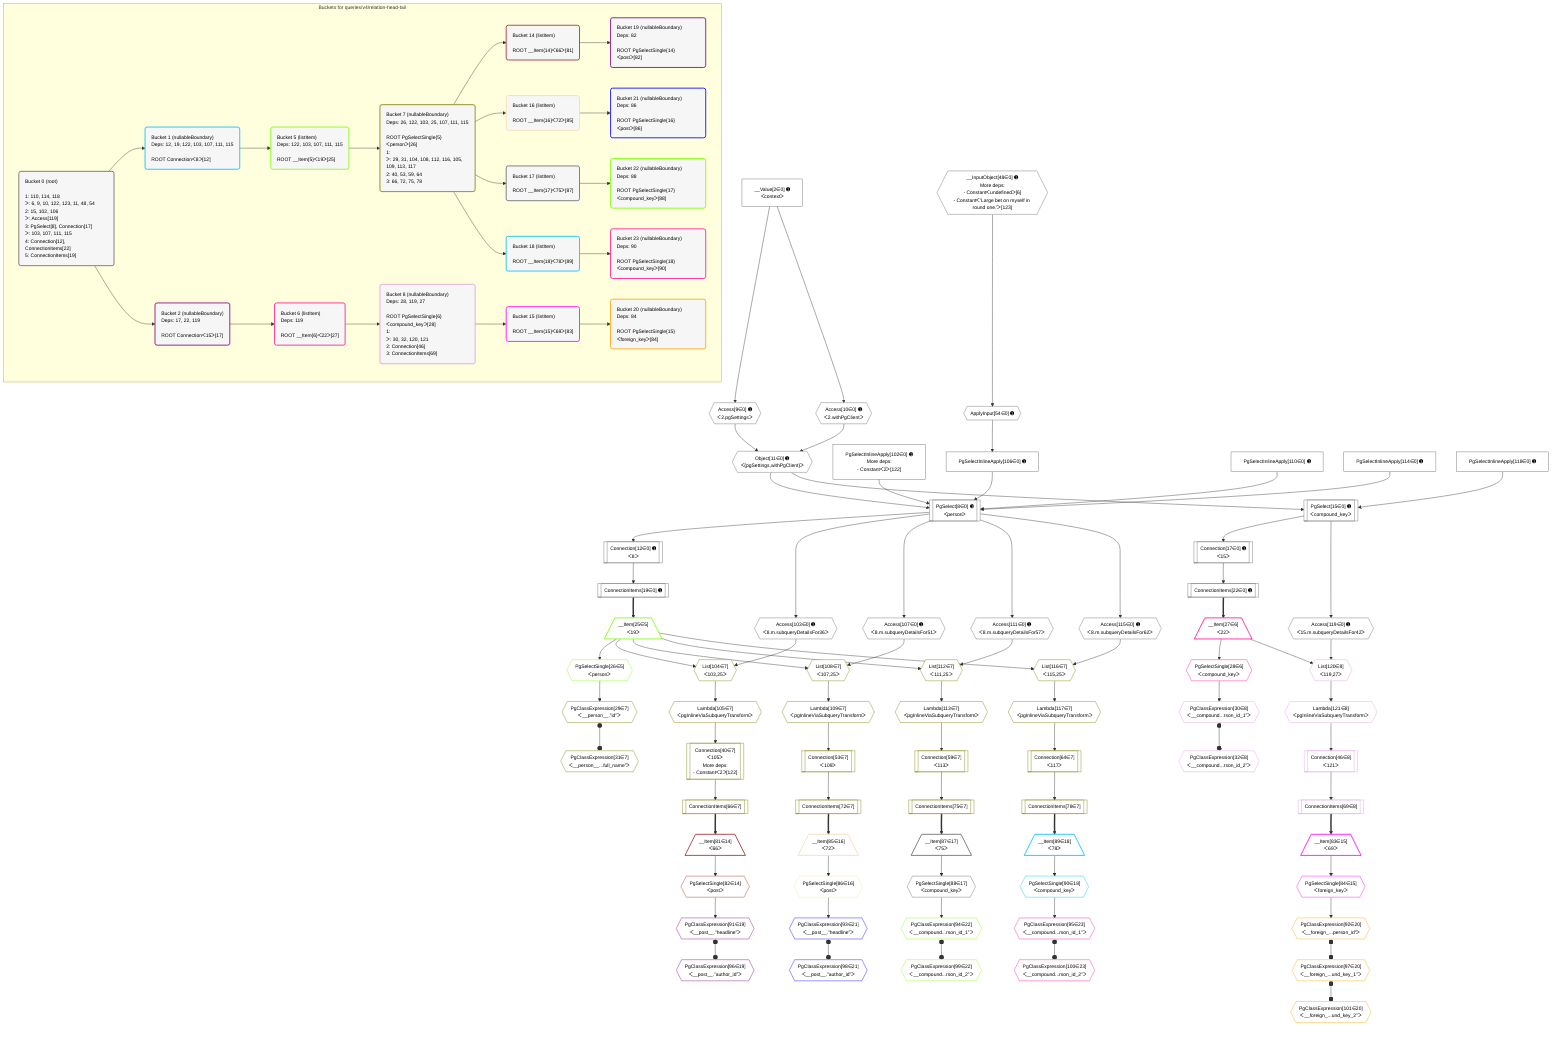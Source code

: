 %%{init: {'themeVariables': { 'fontSize': '12px'}}}%%
graph TD
    classDef path fill:#eee,stroke:#000,color:#000
    classDef plan fill:#fff,stroke-width:1px,color:#000
    classDef itemplan fill:#fff,stroke-width:2px,color:#000
    classDef unbatchedplan fill:#dff,stroke-width:1px,color:#000
    classDef sideeffectplan fill:#fcc,stroke-width:2px,color:#000
    classDef bucket fill:#f6f6f6,color:#000,stroke-width:2px,text-align:left

    subgraph "Buckets for queries/v4/relation-head-tail"
    Bucket0("Bucket 0 (root)<br /><br />1: 110, 114, 118<br />ᐳ: 6, 9, 10, 122, 123, 11, 48, 54<br />2: 15, 102, 106<br />ᐳ: Access[119]<br />3: PgSelect[8], Connection[17]<br />ᐳ: 103, 107, 111, 115<br />4: Connection[12], ConnectionItems[22]<br />5: ConnectionItems[19]"):::bucket
    Bucket1("Bucket 1 (nullableBoundary)<br />Deps: 12, 19, 122, 103, 107, 111, 115<br /><br />ROOT Connectionᐸ8ᐳ[12]"):::bucket
    Bucket2("Bucket 2 (nullableBoundary)<br />Deps: 17, 22, 119<br /><br />ROOT Connectionᐸ15ᐳ[17]"):::bucket
    Bucket5("Bucket 5 (listItem)<br />Deps: 122, 103, 107, 111, 115<br /><br />ROOT __Item{5}ᐸ19ᐳ[25]"):::bucket
    Bucket6("Bucket 6 (listItem)<br />Deps: 119<br /><br />ROOT __Item{6}ᐸ22ᐳ[27]"):::bucket
    Bucket7("Bucket 7 (nullableBoundary)<br />Deps: 26, 122, 103, 25, 107, 111, 115<br /><br />ROOT PgSelectSingle{5}ᐸpersonᐳ[26]<br />1: <br />ᐳ: 29, 31, 104, 108, 112, 116, 105, 109, 113, 117<br />2: 40, 53, 59, 64<br />3: 66, 72, 75, 78"):::bucket
    Bucket8("Bucket 8 (nullableBoundary)<br />Deps: 28, 119, 27<br /><br />ROOT PgSelectSingle{6}ᐸcompound_keyᐳ[28]<br />1: <br />ᐳ: 30, 32, 120, 121<br />2: Connection[46]<br />3: ConnectionItems[69]"):::bucket
    Bucket14("Bucket 14 (listItem)<br /><br />ROOT __Item{14}ᐸ66ᐳ[81]"):::bucket
    Bucket15("Bucket 15 (listItem)<br /><br />ROOT __Item{15}ᐸ69ᐳ[83]"):::bucket
    Bucket16("Bucket 16 (listItem)<br /><br />ROOT __Item{16}ᐸ72ᐳ[85]"):::bucket
    Bucket17("Bucket 17 (listItem)<br /><br />ROOT __Item{17}ᐸ75ᐳ[87]"):::bucket
    Bucket18("Bucket 18 (listItem)<br /><br />ROOT __Item{18}ᐸ78ᐳ[89]"):::bucket
    Bucket19("Bucket 19 (nullableBoundary)<br />Deps: 82<br /><br />ROOT PgSelectSingle{14}ᐸpostᐳ[82]"):::bucket
    Bucket20("Bucket 20 (nullableBoundary)<br />Deps: 84<br /><br />ROOT PgSelectSingle{15}ᐸforeign_keyᐳ[84]"):::bucket
    Bucket21("Bucket 21 (nullableBoundary)<br />Deps: 86<br /><br />ROOT PgSelectSingle{16}ᐸpostᐳ[86]"):::bucket
    Bucket22("Bucket 22 (nullableBoundary)<br />Deps: 88<br /><br />ROOT PgSelectSingle{17}ᐸcompound_keyᐳ[88]"):::bucket
    Bucket23("Bucket 23 (nullableBoundary)<br />Deps: 90<br /><br />ROOT PgSelectSingle{18}ᐸcompound_keyᐳ[90]"):::bucket
    end
    Bucket0 --> Bucket1 & Bucket2
    Bucket1 --> Bucket5
    Bucket2 --> Bucket6
    Bucket5 --> Bucket7
    Bucket6 --> Bucket8
    Bucket7 --> Bucket14 & Bucket16 & Bucket17 & Bucket18
    Bucket8 --> Bucket15
    Bucket14 --> Bucket19
    Bucket15 --> Bucket20
    Bucket16 --> Bucket21
    Bucket17 --> Bucket22
    Bucket18 --> Bucket23

    %% plan dependencies
    PgSelect8[["PgSelect[8∈0] ➊<br />ᐸpersonᐳ"]]:::plan
    Object11{{"Object[11∈0] ➊<br />ᐸ{pgSettings,withPgClient}ᐳ"}}:::plan
    PgSelectInlineApply102["PgSelectInlineApply[102∈0] ➊<br />More deps:<br />- Constantᐸ2ᐳ[122]"]:::plan
    PgSelectInlineApply106["PgSelectInlineApply[106∈0] ➊"]:::plan
    PgSelectInlineApply110["PgSelectInlineApply[110∈0] ➊"]:::plan
    PgSelectInlineApply114["PgSelectInlineApply[114∈0] ➊"]:::plan
    Object11 & PgSelectInlineApply102 & PgSelectInlineApply106 & PgSelectInlineApply110 & PgSelectInlineApply114 --> PgSelect8
    Access9{{"Access[9∈0] ➊<br />ᐸ2.pgSettingsᐳ"}}:::plan
    Access10{{"Access[10∈0] ➊<br />ᐸ2.withPgClientᐳ"}}:::plan
    Access9 & Access10 --> Object11
    PgSelect15[["PgSelect[15∈0] ➊<br />ᐸcompound_keyᐳ"]]:::plan
    PgSelectInlineApply118["PgSelectInlineApply[118∈0] ➊"]:::plan
    Object11 & PgSelectInlineApply118 --> PgSelect15
    __InputObject48{{"__InputObject[48∈0] ➊<br />More deps:<br />- Constantᐸundefinedᐳ[6]<br />- Constantᐸ'Large bet on myself in round one.'ᐳ[123]"}}:::plan
    __Value2["__Value[2∈0] ➊<br />ᐸcontextᐳ"]:::plan
    __Value2 --> Access9
    __Value2 --> Access10
    Connection12[["Connection[12∈0] ➊<br />ᐸ8ᐳ"]]:::plan
    PgSelect8 --> Connection12
    Connection17[["Connection[17∈0] ➊<br />ᐸ15ᐳ"]]:::plan
    PgSelect15 --> Connection17
    ConnectionItems19[["ConnectionItems[19∈0] ➊"]]:::plan
    Connection12 --> ConnectionItems19
    ConnectionItems22[["ConnectionItems[22∈0] ➊"]]:::plan
    Connection17 --> ConnectionItems22
    ApplyInput54{{"ApplyInput[54∈0] ➊"}}:::plan
    __InputObject48 --> ApplyInput54
    Access103{{"Access[103∈0] ➊<br />ᐸ8.m.subqueryDetailsFor36ᐳ"}}:::plan
    PgSelect8 --> Access103
    ApplyInput54 --> PgSelectInlineApply106
    Access107{{"Access[107∈0] ➊<br />ᐸ8.m.subqueryDetailsFor51ᐳ"}}:::plan
    PgSelect8 --> Access107
    Access111{{"Access[111∈0] ➊<br />ᐸ8.m.subqueryDetailsFor57ᐳ"}}:::plan
    PgSelect8 --> Access111
    Access115{{"Access[115∈0] ➊<br />ᐸ8.m.subqueryDetailsFor62ᐳ"}}:::plan
    PgSelect8 --> Access115
    Access119{{"Access[119∈0] ➊<br />ᐸ15.m.subqueryDetailsFor42ᐳ"}}:::plan
    PgSelect15 --> Access119
    __Item25[/"__Item[25∈5]<br />ᐸ19ᐳ"\]:::itemplan
    ConnectionItems19 ==> __Item25
    PgSelectSingle26{{"PgSelectSingle[26∈5]<br />ᐸpersonᐳ"}}:::plan
    __Item25 --> PgSelectSingle26
    __Item27[/"__Item[27∈6]<br />ᐸ22ᐳ"\]:::itemplan
    ConnectionItems22 ==> __Item27
    PgSelectSingle28{{"PgSelectSingle[28∈6]<br />ᐸcompound_keyᐳ"}}:::plan
    __Item27 --> PgSelectSingle28
    Connection40[["Connection[40∈7]<br />ᐸ105ᐳ<br />More deps:<br />- Constantᐸ2ᐳ[122]"]]:::plan
    Lambda105{{"Lambda[105∈7]<br />ᐸpgInlineViaSubqueryTransformᐳ"}}:::plan
    Lambda105 --> Connection40
    List104{{"List[104∈7]<br />ᐸ103,25ᐳ"}}:::plan
    Access103 & __Item25 --> List104
    List108{{"List[108∈7]<br />ᐸ107,25ᐳ"}}:::plan
    Access107 & __Item25 --> List108
    List112{{"List[112∈7]<br />ᐸ111,25ᐳ"}}:::plan
    Access111 & __Item25 --> List112
    List116{{"List[116∈7]<br />ᐸ115,25ᐳ"}}:::plan
    Access115 & __Item25 --> List116
    PgClassExpression29{{"PgClassExpression[29∈7]<br />ᐸ__person__.”id”ᐳ"}}:::plan
    PgSelectSingle26 --> PgClassExpression29
    PgClassExpression31{{"PgClassExpression[31∈7]<br />ᐸ__person__...full_name”ᐳ"}}:::plan
    PgClassExpression29 o--o PgClassExpression31
    Connection53[["Connection[53∈7]<br />ᐸ109ᐳ"]]:::plan
    Lambda109{{"Lambda[109∈7]<br />ᐸpgInlineViaSubqueryTransformᐳ"}}:::plan
    Lambda109 --> Connection53
    Connection59[["Connection[59∈7]<br />ᐸ113ᐳ"]]:::plan
    Lambda113{{"Lambda[113∈7]<br />ᐸpgInlineViaSubqueryTransformᐳ"}}:::plan
    Lambda113 --> Connection59
    Connection64[["Connection[64∈7]<br />ᐸ117ᐳ"]]:::plan
    Lambda117{{"Lambda[117∈7]<br />ᐸpgInlineViaSubqueryTransformᐳ"}}:::plan
    Lambda117 --> Connection64
    ConnectionItems66[["ConnectionItems[66∈7]"]]:::plan
    Connection40 --> ConnectionItems66
    ConnectionItems72[["ConnectionItems[72∈7]"]]:::plan
    Connection53 --> ConnectionItems72
    ConnectionItems75[["ConnectionItems[75∈7]"]]:::plan
    Connection59 --> ConnectionItems75
    ConnectionItems78[["ConnectionItems[78∈7]"]]:::plan
    Connection64 --> ConnectionItems78
    List104 --> Lambda105
    List108 --> Lambda109
    List112 --> Lambda113
    List116 --> Lambda117
    List120{{"List[120∈8]<br />ᐸ119,27ᐳ"}}:::plan
    Access119 & __Item27 --> List120
    PgClassExpression30{{"PgClassExpression[30∈8]<br />ᐸ__compound...rson_id_1”ᐳ"}}:::plan
    PgSelectSingle28 --> PgClassExpression30
    PgClassExpression32{{"PgClassExpression[32∈8]<br />ᐸ__compound...rson_id_2”ᐳ"}}:::plan
    PgClassExpression30 o--o PgClassExpression32
    Connection46[["Connection[46∈8]<br />ᐸ121ᐳ"]]:::plan
    Lambda121{{"Lambda[121∈8]<br />ᐸpgInlineViaSubqueryTransformᐳ"}}:::plan
    Lambda121 --> Connection46
    ConnectionItems69[["ConnectionItems[69∈8]"]]:::plan
    Connection46 --> ConnectionItems69
    List120 --> Lambda121
    __Item81[/"__Item[81∈14]<br />ᐸ66ᐳ"\]:::itemplan
    ConnectionItems66 ==> __Item81
    PgSelectSingle82{{"PgSelectSingle[82∈14]<br />ᐸpostᐳ"}}:::plan
    __Item81 --> PgSelectSingle82
    __Item83[/"__Item[83∈15]<br />ᐸ69ᐳ"\]:::itemplan
    ConnectionItems69 ==> __Item83
    PgSelectSingle84{{"PgSelectSingle[84∈15]<br />ᐸforeign_keyᐳ"}}:::plan
    __Item83 --> PgSelectSingle84
    __Item85[/"__Item[85∈16]<br />ᐸ72ᐳ"\]:::itemplan
    ConnectionItems72 ==> __Item85
    PgSelectSingle86{{"PgSelectSingle[86∈16]<br />ᐸpostᐳ"}}:::plan
    __Item85 --> PgSelectSingle86
    __Item87[/"__Item[87∈17]<br />ᐸ75ᐳ"\]:::itemplan
    ConnectionItems75 ==> __Item87
    PgSelectSingle88{{"PgSelectSingle[88∈17]<br />ᐸcompound_keyᐳ"}}:::plan
    __Item87 --> PgSelectSingle88
    __Item89[/"__Item[89∈18]<br />ᐸ78ᐳ"\]:::itemplan
    ConnectionItems78 ==> __Item89
    PgSelectSingle90{{"PgSelectSingle[90∈18]<br />ᐸcompound_keyᐳ"}}:::plan
    __Item89 --> PgSelectSingle90
    PgClassExpression91{{"PgClassExpression[91∈19]<br />ᐸ__post__.”headline”ᐳ"}}:::plan
    PgSelectSingle82 --> PgClassExpression91
    PgClassExpression96{{"PgClassExpression[96∈19]<br />ᐸ__post__.”author_id”ᐳ"}}:::plan
    PgClassExpression91 o--o PgClassExpression96
    PgClassExpression92{{"PgClassExpression[92∈20]<br />ᐸ__foreign_...person_id”ᐳ"}}:::plan
    PgSelectSingle84 --> PgClassExpression92
    PgClassExpression97{{"PgClassExpression[97∈20]<br />ᐸ__foreign_...und_key_1”ᐳ"}}:::plan
    PgClassExpression92 o--o PgClassExpression97
    PgClassExpression101{{"PgClassExpression[101∈20]<br />ᐸ__foreign_...und_key_2”ᐳ"}}:::plan
    PgClassExpression97 o--o PgClassExpression101
    PgClassExpression93{{"PgClassExpression[93∈21]<br />ᐸ__post__.”headline”ᐳ"}}:::plan
    PgSelectSingle86 --> PgClassExpression93
    PgClassExpression98{{"PgClassExpression[98∈21]<br />ᐸ__post__.”author_id”ᐳ"}}:::plan
    PgClassExpression93 o--o PgClassExpression98
    PgClassExpression94{{"PgClassExpression[94∈22]<br />ᐸ__compound...rson_id_1”ᐳ"}}:::plan
    PgSelectSingle88 --> PgClassExpression94
    PgClassExpression99{{"PgClassExpression[99∈22]<br />ᐸ__compound...rson_id_2”ᐳ"}}:::plan
    PgClassExpression94 o--o PgClassExpression99
    PgClassExpression95{{"PgClassExpression[95∈23]<br />ᐸ__compound...rson_id_1”ᐳ"}}:::plan
    PgSelectSingle90 --> PgClassExpression95
    PgClassExpression100{{"PgClassExpression[100∈23]<br />ᐸ__compound...rson_id_2”ᐳ"}}:::plan
    PgClassExpression95 o--o PgClassExpression100

    %% define steps
    classDef bucket0 stroke:#696969
    class Bucket0,__Value2,PgSelect8,Access9,Access10,Object11,Connection12,PgSelect15,Connection17,ConnectionItems19,ConnectionItems22,__InputObject48,ApplyInput54,PgSelectInlineApply102,Access103,PgSelectInlineApply106,Access107,PgSelectInlineApply110,Access111,PgSelectInlineApply114,Access115,PgSelectInlineApply118,Access119 bucket0
    classDef bucket1 stroke:#00bfff
    class Bucket1 bucket1
    classDef bucket2 stroke:#7f007f
    class Bucket2 bucket2
    classDef bucket5 stroke:#7fff00
    class Bucket5,__Item25,PgSelectSingle26 bucket5
    classDef bucket6 stroke:#ff1493
    class Bucket6,__Item27,PgSelectSingle28 bucket6
    classDef bucket7 stroke:#808000
    class Bucket7,PgClassExpression29,PgClassExpression31,Connection40,Connection53,Connection59,Connection64,ConnectionItems66,ConnectionItems72,ConnectionItems75,ConnectionItems78,List104,Lambda105,List108,Lambda109,List112,Lambda113,List116,Lambda117 bucket7
    classDef bucket8 stroke:#dda0dd
    class Bucket8,PgClassExpression30,PgClassExpression32,Connection46,ConnectionItems69,List120,Lambda121 bucket8
    classDef bucket14 stroke:#a52a2a
    class Bucket14,__Item81,PgSelectSingle82 bucket14
    classDef bucket15 stroke:#ff00ff
    class Bucket15,__Item83,PgSelectSingle84 bucket15
    classDef bucket16 stroke:#f5deb3
    class Bucket16,__Item85,PgSelectSingle86 bucket16
    classDef bucket17 stroke:#696969
    class Bucket17,__Item87,PgSelectSingle88 bucket17
    classDef bucket18 stroke:#00bfff
    class Bucket18,__Item89,PgSelectSingle90 bucket18
    classDef bucket19 stroke:#7f007f
    class Bucket19,PgClassExpression91,PgClassExpression96 bucket19
    classDef bucket20 stroke:#ffa500
    class Bucket20,PgClassExpression92,PgClassExpression97,PgClassExpression101 bucket20
    classDef bucket21 stroke:#0000ff
    class Bucket21,PgClassExpression93,PgClassExpression98 bucket21
    classDef bucket22 stroke:#7fff00
    class Bucket22,PgClassExpression94,PgClassExpression99 bucket22
    classDef bucket23 stroke:#ff1493
    class Bucket23,PgClassExpression95,PgClassExpression100 bucket23